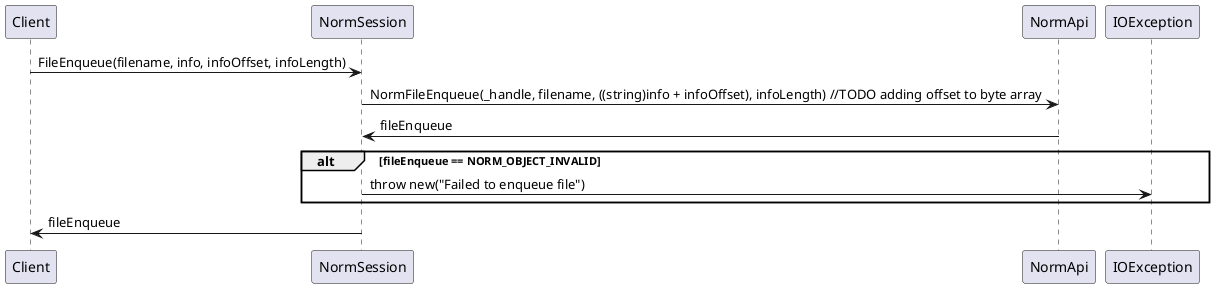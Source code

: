 @startuml
Client -> NormSession : FileEnqueue(filename, info, infoOffset, infoLength)
NormSession -> NormApi : NormFileEnqueue(_handle, filename, ((string)info + infoOffset), infoLength) //TODO adding offset to byte array
NormSession <- NormApi : fileEnqueue
alt fileEnqueue == NORM_OBJECT_INVALID
    NormSession -> IOException : throw new("Failed to enqueue file")
end
Client <- NormSession : fileEnqueue
@enduml